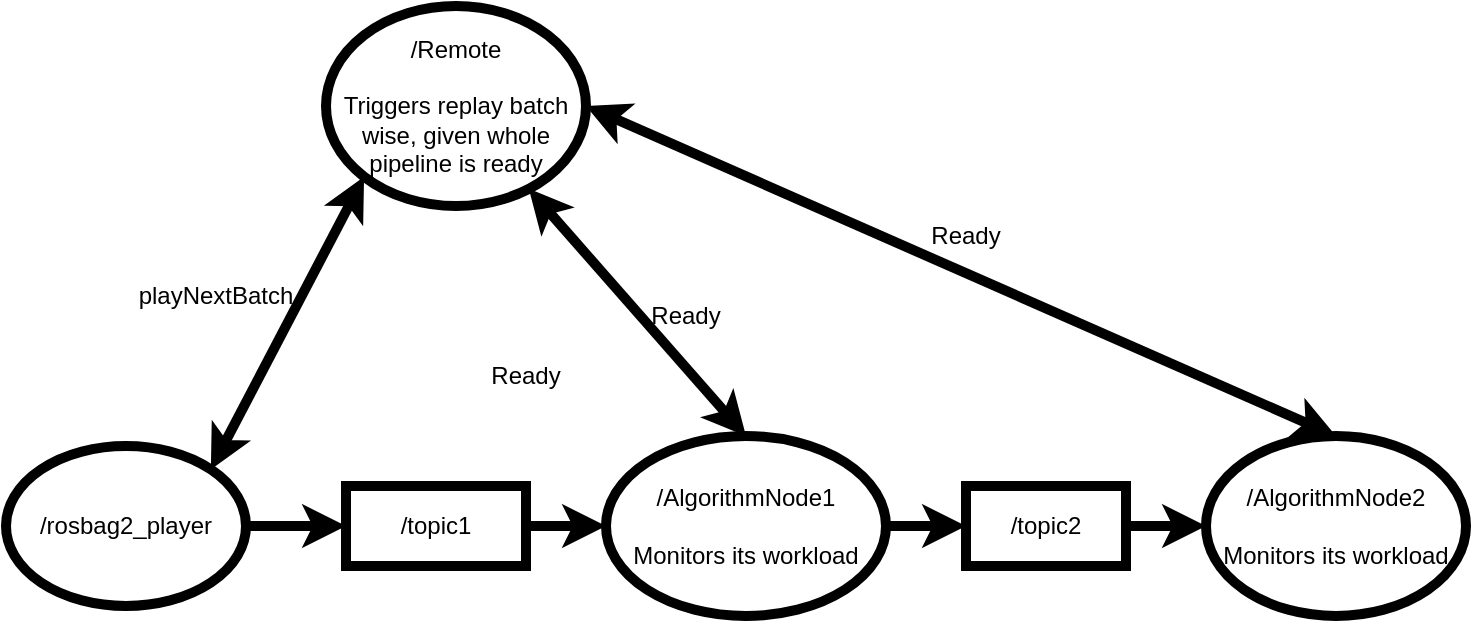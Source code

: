 <mxfile version="21.8.2" type="device">
  <diagram name="Page-1" id="ljPFCZtg0qGUFZqe4bcW">
    <mxGraphModel dx="1434" dy="779" grid="1" gridSize="10" guides="1" tooltips="1" connect="1" arrows="1" fold="1" page="1" pageScale="1" pageWidth="850" pageHeight="1100" math="0" shadow="0">
      <root>
        <mxCell id="0" />
        <mxCell id="1" parent="0" />
        <mxCell id="7LLMeNn5JyQAJvgbJ5tp-1" value="/Remote&lt;br&gt;&lt;br&gt;Triggers replay batch wise, given whole pipeline is ready" style="ellipse;whiteSpace=wrap;html=1;strokeWidth=5;" parent="1" vertex="1">
          <mxGeometry x="230" y="170" width="130" height="100" as="geometry" />
        </mxCell>
        <mxCell id="7LLMeNn5JyQAJvgbJ5tp-6" style="edgeStyle=orthogonalEdgeStyle;rounded=0;orthogonalLoop=1;jettySize=auto;html=1;exitX=1;exitY=0.5;exitDx=0;exitDy=0;strokeWidth=5;" parent="1" source="7LLMeNn5JyQAJvgbJ5tp-2" target="7LLMeNn5JyQAJvgbJ5tp-5" edge="1">
          <mxGeometry relative="1" as="geometry" />
        </mxCell>
        <mxCell id="7LLMeNn5JyQAJvgbJ5tp-2" value="/rosbag2_player" style="ellipse;whiteSpace=wrap;html=1;strokeWidth=5;" parent="1" vertex="1">
          <mxGeometry x="70" y="390" width="120" height="80" as="geometry" />
        </mxCell>
        <mxCell id="7LLMeNn5JyQAJvgbJ5tp-9" style="edgeStyle=orthogonalEdgeStyle;rounded=0;orthogonalLoop=1;jettySize=auto;html=1;exitX=1;exitY=0.5;exitDx=0;exitDy=0;strokeWidth=5;" parent="1" source="7LLMeNn5JyQAJvgbJ5tp-3" target="7LLMeNn5JyQAJvgbJ5tp-8" edge="1">
          <mxGeometry relative="1" as="geometry" />
        </mxCell>
        <mxCell id="7LLMeNn5JyQAJvgbJ5tp-3" value="/AlgorithmNode1&lt;br&gt;&lt;br&gt;Monitors its workload" style="ellipse;whiteSpace=wrap;html=1;strokeWidth=5;" parent="1" vertex="1">
          <mxGeometry x="370" y="385" width="140" height="90" as="geometry" />
        </mxCell>
        <mxCell id="7LLMeNn5JyQAJvgbJ5tp-4" value="/AlgorithmNode2&lt;br&gt;&lt;br&gt;Monitors its workload" style="ellipse;whiteSpace=wrap;html=1;strokeWidth=5;" parent="1" vertex="1">
          <mxGeometry x="670" y="385" width="130" height="90" as="geometry" />
        </mxCell>
        <mxCell id="7LLMeNn5JyQAJvgbJ5tp-7" style="edgeStyle=orthogonalEdgeStyle;rounded=0;orthogonalLoop=1;jettySize=auto;html=1;exitX=1;exitY=0.5;exitDx=0;exitDy=0;strokeWidth=5;" parent="1" source="7LLMeNn5JyQAJvgbJ5tp-5" target="7LLMeNn5JyQAJvgbJ5tp-3" edge="1">
          <mxGeometry relative="1" as="geometry" />
        </mxCell>
        <mxCell id="7LLMeNn5JyQAJvgbJ5tp-5" value="/topic1" style="rounded=0;whiteSpace=wrap;html=1;strokeWidth=5;" parent="1" vertex="1">
          <mxGeometry x="240" y="410" width="90" height="40" as="geometry" />
        </mxCell>
        <mxCell id="7LLMeNn5JyQAJvgbJ5tp-10" style="edgeStyle=orthogonalEdgeStyle;rounded=0;orthogonalLoop=1;jettySize=auto;html=1;exitX=1;exitY=0.5;exitDx=0;exitDy=0;strokeWidth=5;" parent="1" source="7LLMeNn5JyQAJvgbJ5tp-8" target="7LLMeNn5JyQAJvgbJ5tp-4" edge="1">
          <mxGeometry relative="1" as="geometry" />
        </mxCell>
        <mxCell id="7LLMeNn5JyQAJvgbJ5tp-8" value="/topic2" style="rounded=0;whiteSpace=wrap;html=1;strokeWidth=5;" parent="1" vertex="1">
          <mxGeometry x="550" y="410" width="80" height="40" as="geometry" />
        </mxCell>
        <mxCell id="7LLMeNn5JyQAJvgbJ5tp-11" value="" style="endArrow=classic;startArrow=classic;html=1;rounded=0;entryX=0;entryY=1;entryDx=0;entryDy=0;exitX=1;exitY=0;exitDx=0;exitDy=0;strokeWidth=5;" parent="1" source="7LLMeNn5JyQAJvgbJ5tp-2" target="7LLMeNn5JyQAJvgbJ5tp-1" edge="1">
          <mxGeometry width="50" height="50" relative="1" as="geometry">
            <mxPoint x="400" y="430" as="sourcePoint" />
            <mxPoint x="450" y="380" as="targetPoint" />
          </mxGeometry>
        </mxCell>
        <mxCell id="7LLMeNn5JyQAJvgbJ5tp-13" value="" style="endArrow=classic;startArrow=classic;html=1;rounded=0;exitX=0.5;exitY=0;exitDx=0;exitDy=0;strokeWidth=5;" parent="1" source="7LLMeNn5JyQAJvgbJ5tp-3" target="7LLMeNn5JyQAJvgbJ5tp-1" edge="1">
          <mxGeometry width="50" height="50" relative="1" as="geometry">
            <mxPoint x="182" y="412" as="sourcePoint" />
            <mxPoint x="268" y="268" as="targetPoint" />
          </mxGeometry>
        </mxCell>
        <mxCell id="7LLMeNn5JyQAJvgbJ5tp-14" value="" style="endArrow=classic;startArrow=classic;html=1;rounded=0;exitX=0.5;exitY=0;exitDx=0;exitDy=0;entryX=1;entryY=0.5;entryDx=0;entryDy=0;strokeWidth=5;" parent="1" source="7LLMeNn5JyQAJvgbJ5tp-4" target="7LLMeNn5JyQAJvgbJ5tp-1" edge="1">
          <mxGeometry width="50" height="50" relative="1" as="geometry">
            <mxPoint x="450" y="400" as="sourcePoint" />
            <mxPoint x="340" y="275" as="targetPoint" />
          </mxGeometry>
        </mxCell>
        <mxCell id="7LLMeNn5JyQAJvgbJ5tp-15" value="Ready" style="text;html=1;strokeColor=none;fillColor=none;align=center;verticalAlign=middle;whiteSpace=wrap;rounded=0;" parent="1" vertex="1">
          <mxGeometry x="380" y="310" width="60" height="30" as="geometry" />
        </mxCell>
        <mxCell id="7LLMeNn5JyQAJvgbJ5tp-16" value="Ready" style="text;html=1;strokeColor=none;fillColor=none;align=center;verticalAlign=middle;whiteSpace=wrap;rounded=0;" parent="1" vertex="1">
          <mxGeometry x="520" y="270" width="60" height="30" as="geometry" />
        </mxCell>
        <mxCell id="7LLMeNn5JyQAJvgbJ5tp-17" value="playNextBatch" style="text;html=1;strokeColor=none;fillColor=none;align=center;verticalAlign=middle;whiteSpace=wrap;rounded=0;" parent="1" vertex="1">
          <mxGeometry x="130" y="300" width="90" height="30" as="geometry" />
        </mxCell>
        <mxCell id="on2QjgH2T8NMFxKWSZst-7" value="Ready" style="text;html=1;strokeColor=none;fillColor=none;align=center;verticalAlign=middle;whiteSpace=wrap;rounded=0;" vertex="1" parent="1">
          <mxGeometry x="300" y="340" width="60" height="30" as="geometry" />
        </mxCell>
      </root>
    </mxGraphModel>
  </diagram>
</mxfile>
